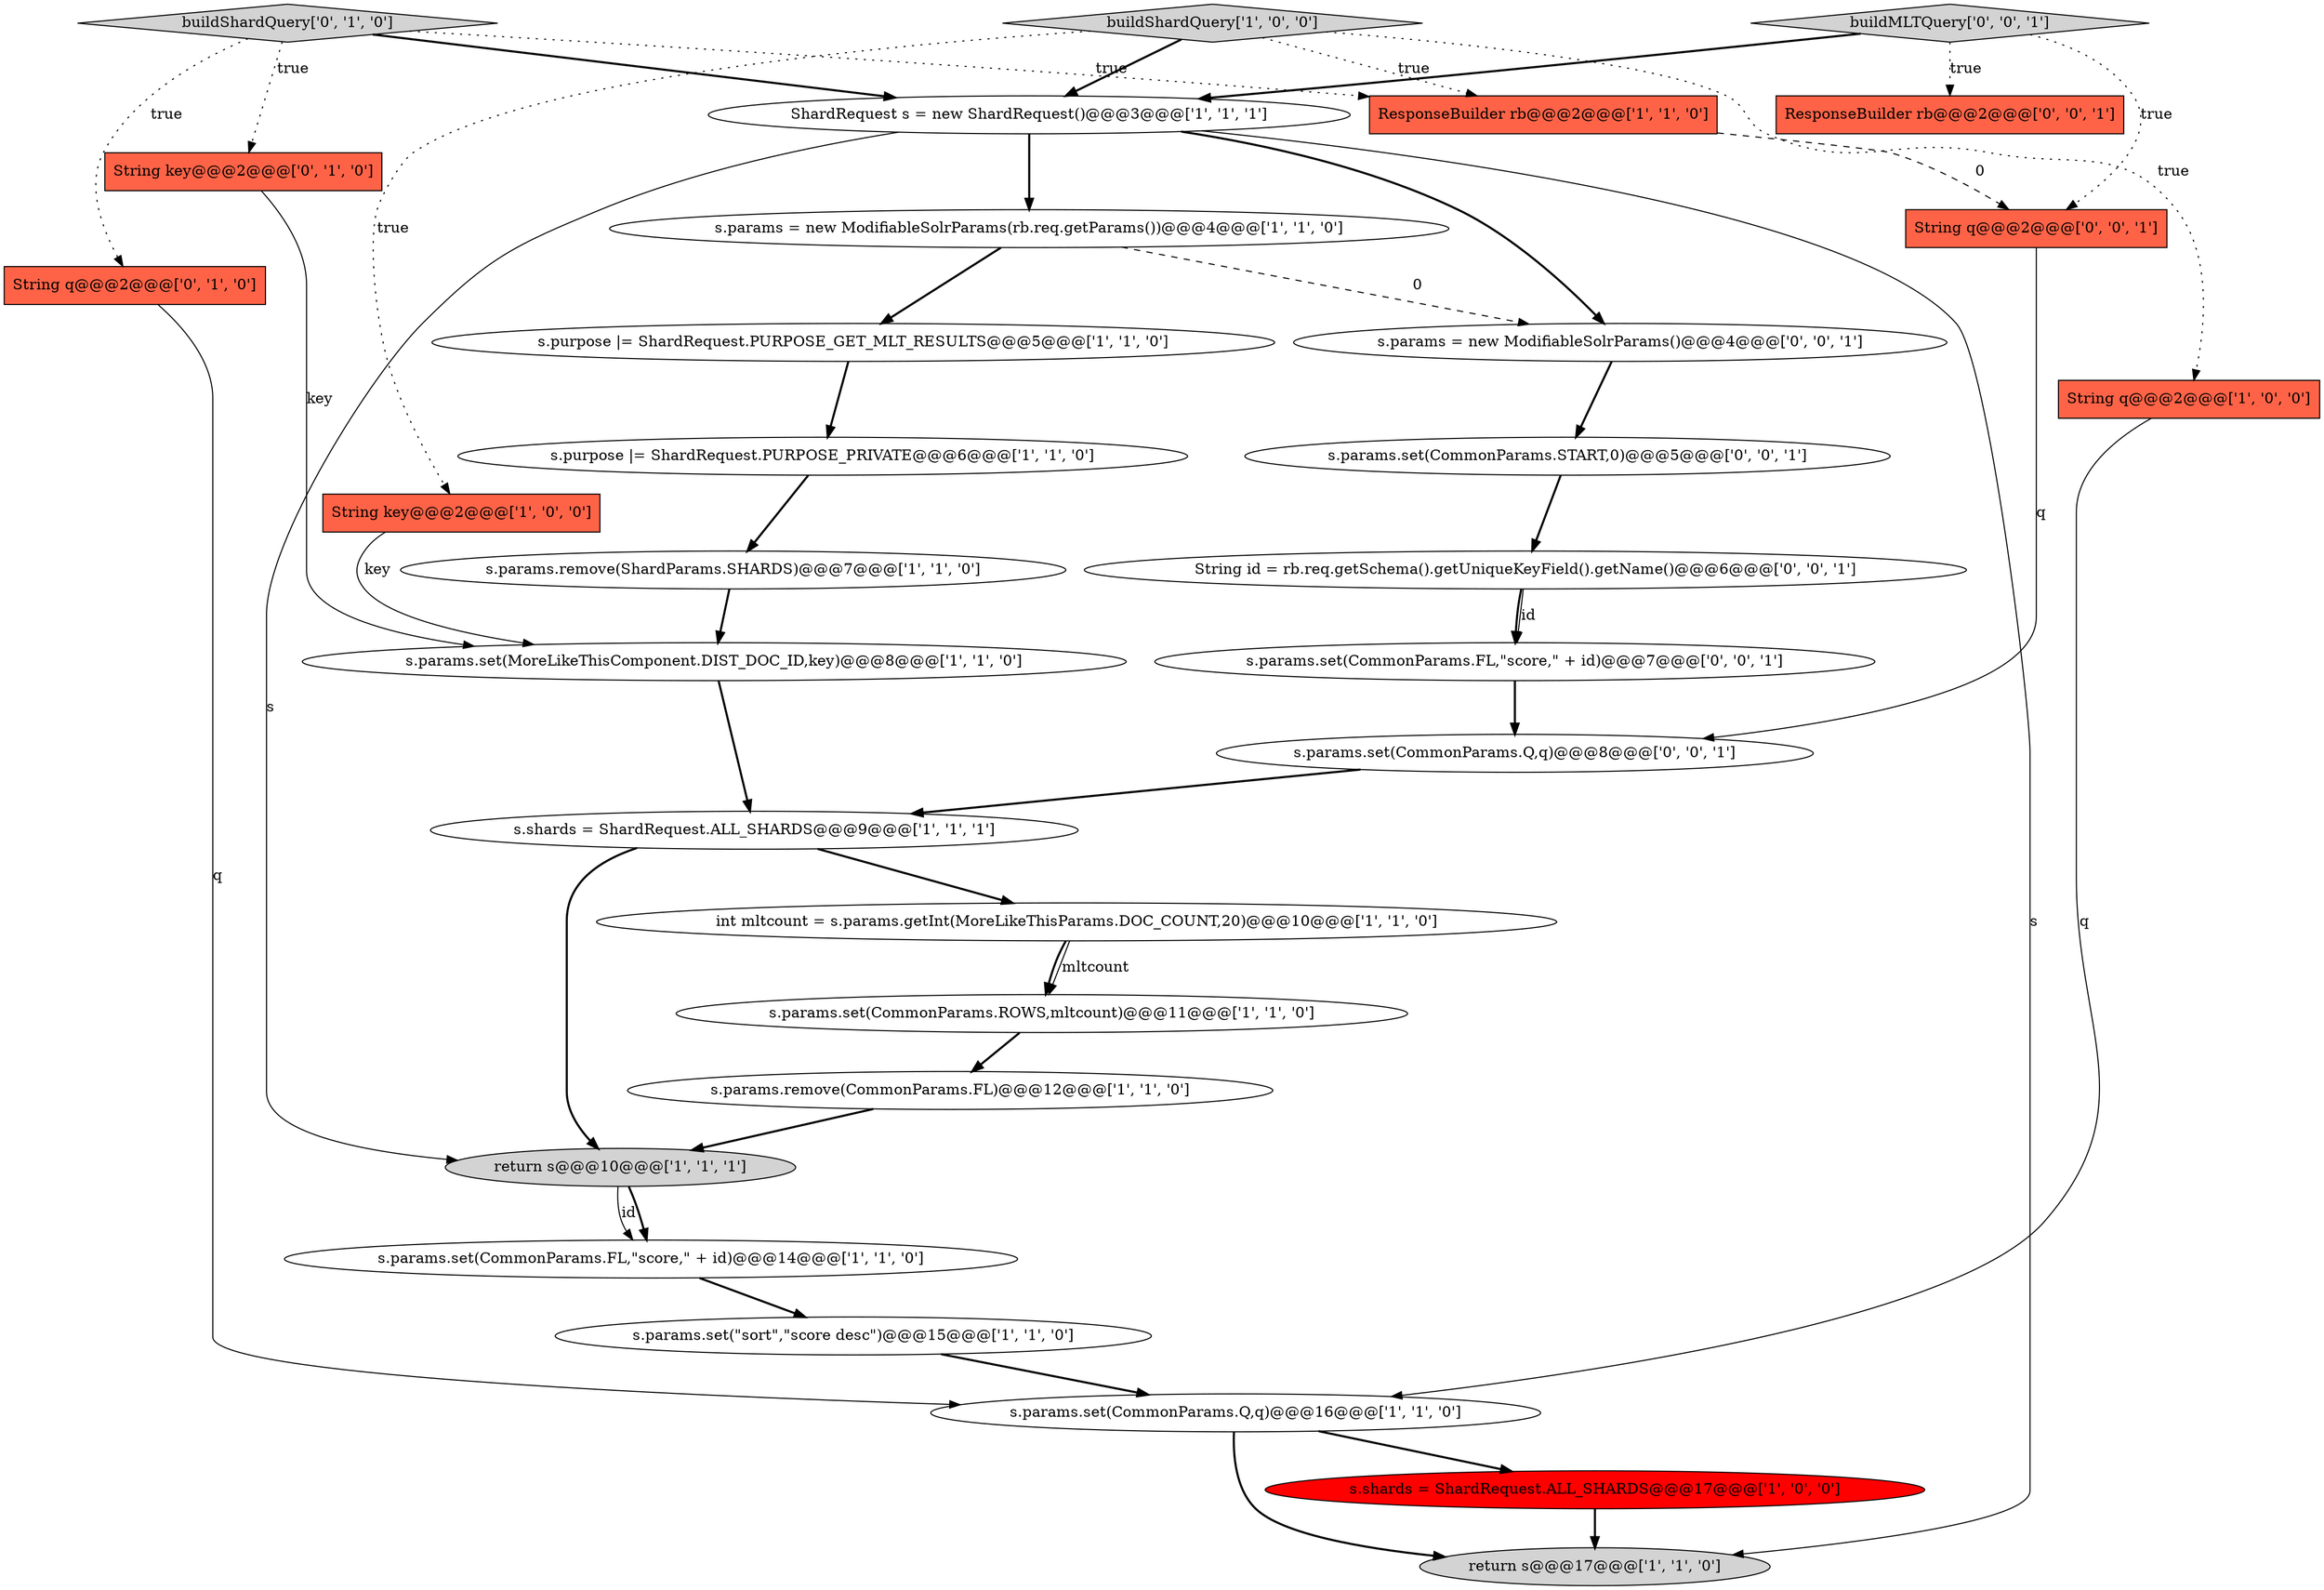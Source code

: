 digraph {
7 [style = filled, label = "s.params.set(\"sort\",\"score desc\")@@@15@@@['1', '1', '0']", fillcolor = white, shape = ellipse image = "AAA0AAABBB1BBB"];
1 [style = filled, label = "s.params = new ModifiableSolrParams(rb.req.getParams())@@@4@@@['1', '1', '0']", fillcolor = white, shape = ellipse image = "AAA0AAABBB1BBB"];
27 [style = filled, label = "s.params.set(CommonParams.FL,\"score,\" + id)@@@7@@@['0', '0', '1']", fillcolor = white, shape = ellipse image = "AAA0AAABBB3BBB"];
24 [style = filled, label = "String id = rb.req.getSchema().getUniqueKeyField().getName()@@@6@@@['0', '0', '1']", fillcolor = white, shape = ellipse image = "AAA0AAABBB3BBB"];
28 [style = filled, label = "s.params.set(CommonParams.Q,q)@@@8@@@['0', '0', '1']", fillcolor = white, shape = ellipse image = "AAA0AAABBB3BBB"];
29 [style = filled, label = "ResponseBuilder rb@@@2@@@['0', '0', '1']", fillcolor = tomato, shape = box image = "AAA0AAABBB3BBB"];
5 [style = filled, label = "s.purpose |= ShardRequest.PURPOSE_PRIVATE@@@6@@@['1', '1', '0']", fillcolor = white, shape = ellipse image = "AAA0AAABBB1BBB"];
22 [style = filled, label = "String key@@@2@@@['0', '1', '0']", fillcolor = tomato, shape = box image = "AAA0AAABBB2BBB"];
30 [style = filled, label = "String q@@@2@@@['0', '0', '1']", fillcolor = tomato, shape = box image = "AAA0AAABBB3BBB"];
17 [style = filled, label = "return s@@@10@@@['1', '1', '1']", fillcolor = lightgray, shape = ellipse image = "AAA0AAABBB1BBB"];
20 [style = filled, label = "String q@@@2@@@['0', '1', '0']", fillcolor = tomato, shape = box image = "AAA0AAABBB2BBB"];
11 [style = filled, label = "s.params.remove(CommonParams.FL)@@@12@@@['1', '1', '0']", fillcolor = white, shape = ellipse image = "AAA0AAABBB1BBB"];
18 [style = filled, label = "buildShardQuery['1', '0', '0']", fillcolor = lightgray, shape = diamond image = "AAA0AAABBB1BBB"];
21 [style = filled, label = "buildShardQuery['0', '1', '0']", fillcolor = lightgray, shape = diamond image = "AAA0AAABBB2BBB"];
25 [style = filled, label = "buildMLTQuery['0', '0', '1']", fillcolor = lightgray, shape = diamond image = "AAA0AAABBB3BBB"];
26 [style = filled, label = "s.params.set(CommonParams.START,0)@@@5@@@['0', '0', '1']", fillcolor = white, shape = ellipse image = "AAA0AAABBB3BBB"];
9 [style = filled, label = "s.shards = ShardRequest.ALL_SHARDS@@@9@@@['1', '1', '1']", fillcolor = white, shape = ellipse image = "AAA0AAABBB1BBB"];
23 [style = filled, label = "s.params = new ModifiableSolrParams()@@@4@@@['0', '0', '1']", fillcolor = white, shape = ellipse image = "AAA0AAABBB3BBB"];
2 [style = filled, label = "s.params.set(CommonParams.ROWS,mltcount)@@@11@@@['1', '1', '0']", fillcolor = white, shape = ellipse image = "AAA0AAABBB1BBB"];
4 [style = filled, label = "s.params.remove(ShardParams.SHARDS)@@@7@@@['1', '1', '0']", fillcolor = white, shape = ellipse image = "AAA0AAABBB1BBB"];
14 [style = filled, label = "s.params.set(CommonParams.FL,\"score,\" + id)@@@14@@@['1', '1', '0']", fillcolor = white, shape = ellipse image = "AAA0AAABBB1BBB"];
10 [style = filled, label = "String q@@@2@@@['1', '0', '0']", fillcolor = tomato, shape = box image = "AAA0AAABBB1BBB"];
6 [style = filled, label = "ShardRequest s = new ShardRequest()@@@3@@@['1', '1', '1']", fillcolor = white, shape = ellipse image = "AAA0AAABBB1BBB"];
15 [style = filled, label = "int mltcount = s.params.getInt(MoreLikeThisParams.DOC_COUNT,20)@@@10@@@['1', '1', '0']", fillcolor = white, shape = ellipse image = "AAA0AAABBB1BBB"];
3 [style = filled, label = "s.params.set(CommonParams.Q,q)@@@16@@@['1', '1', '0']", fillcolor = white, shape = ellipse image = "AAA0AAABBB1BBB"];
12 [style = filled, label = "s.shards = ShardRequest.ALL_SHARDS@@@17@@@['1', '0', '0']", fillcolor = red, shape = ellipse image = "AAA1AAABBB1BBB"];
13 [style = filled, label = "ResponseBuilder rb@@@2@@@['1', '1', '0']", fillcolor = tomato, shape = box image = "AAA0AAABBB1BBB"];
16 [style = filled, label = "s.params.set(MoreLikeThisComponent.DIST_DOC_ID,key)@@@8@@@['1', '1', '0']", fillcolor = white, shape = ellipse image = "AAA0AAABBB1BBB"];
19 [style = filled, label = "s.purpose |= ShardRequest.PURPOSE_GET_MLT_RESULTS@@@5@@@['1', '1', '0']", fillcolor = white, shape = ellipse image = "AAA0AAABBB1BBB"];
8 [style = filled, label = "return s@@@17@@@['1', '1', '0']", fillcolor = lightgray, shape = ellipse image = "AAA0AAABBB1BBB"];
0 [style = filled, label = "String key@@@2@@@['1', '0', '0']", fillcolor = tomato, shape = box image = "AAA0AAABBB1BBB"];
15->2 [style = bold, label=""];
10->3 [style = solid, label="q"];
21->20 [style = dotted, label="true"];
21->6 [style = bold, label=""];
22->16 [style = solid, label="key"];
6->23 [style = bold, label=""];
27->28 [style = bold, label=""];
23->26 [style = bold, label=""];
28->9 [style = bold, label=""];
24->27 [style = solid, label="id"];
9->17 [style = bold, label=""];
21->22 [style = dotted, label="true"];
17->14 [style = solid, label="id"];
3->12 [style = bold, label=""];
25->29 [style = dotted, label="true"];
25->6 [style = bold, label=""];
26->24 [style = bold, label=""];
7->3 [style = bold, label=""];
14->7 [style = bold, label=""];
18->10 [style = dotted, label="true"];
19->5 [style = bold, label=""];
6->1 [style = bold, label=""];
6->17 [style = solid, label="s"];
30->28 [style = solid, label="q"];
18->6 [style = bold, label=""];
6->8 [style = solid, label="s"];
17->14 [style = bold, label=""];
9->15 [style = bold, label=""];
15->2 [style = solid, label="mltcount"];
12->8 [style = bold, label=""];
3->8 [style = bold, label=""];
5->4 [style = bold, label=""];
20->3 [style = solid, label="q"];
18->0 [style = dotted, label="true"];
11->17 [style = bold, label=""];
21->13 [style = dotted, label="true"];
0->16 [style = solid, label="key"];
1->19 [style = bold, label=""];
25->30 [style = dotted, label="true"];
1->23 [style = dashed, label="0"];
24->27 [style = bold, label=""];
2->11 [style = bold, label=""];
16->9 [style = bold, label=""];
13->30 [style = dashed, label="0"];
4->16 [style = bold, label=""];
18->13 [style = dotted, label="true"];
}

